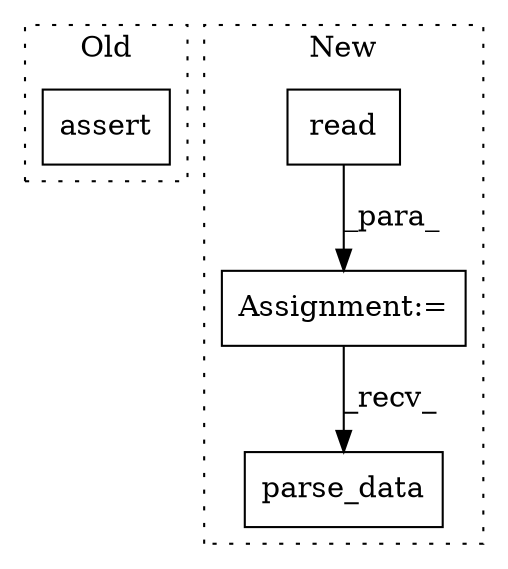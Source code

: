 digraph G {
subgraph cluster0 {
1 [label="assert" a="6" s="8042" l="7" shape="box"];
label = "Old";
style="dotted";
}
subgraph cluster1 {
2 [label="parse_data" a="32" s="8620" l="12" shape="box"];
3 [label="read" a="32" s="8597,8608" l="5,1" shape="box"];
4 [label="Assignment:=" a="7" s="8579" l="1" shape="box"];
label = "New";
style="dotted";
}
3 -> 4 [label="_para_"];
4 -> 2 [label="_recv_"];
}